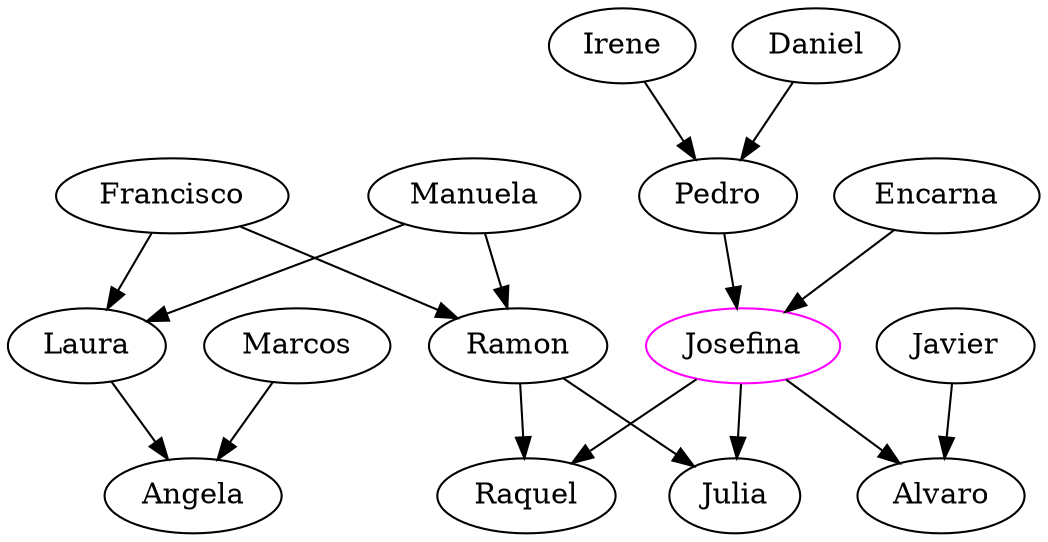 strict digraph G {
  1 [ label="Francisco" ];
  2 [ label="Manuela" ];
  3 [ label="Laura" ];
  4 [ label="Ramon" ];
  5 [ label="Marcos" ];
  6 [ label="Angela" ];
  7 [ label="Irene" ];
  8 [ label="Daniel" ];
  9 [ label="Pedro" ];
  10 [ label="Encarna" ];
  11 [ color="magenta" label="Josefina" ];
  12 [ label="Javier" ];
  13 [ label="Raquel" ];
  14 [ label="Julia" ];
  15 [ label="Alvaro" ];
  1 -> 3 [ ];
  2 -> 3 [ ];
  3 -> 6 [ ];
  5 -> 6 [ ];
  1 -> 4 [ ];
  2 -> 4 [ ];
  7 -> 9 [ ];
  8 -> 9 [ ];
  9 -> 11 [ ];
  10 -> 11 [ ];
  11 -> 13 [ ];
  11 -> 14 [ ];
  4 -> 13 [ ];
  4 -> 14 [ ];
  11 -> 15 [ ];
  12 -> 15 [ ];
}
